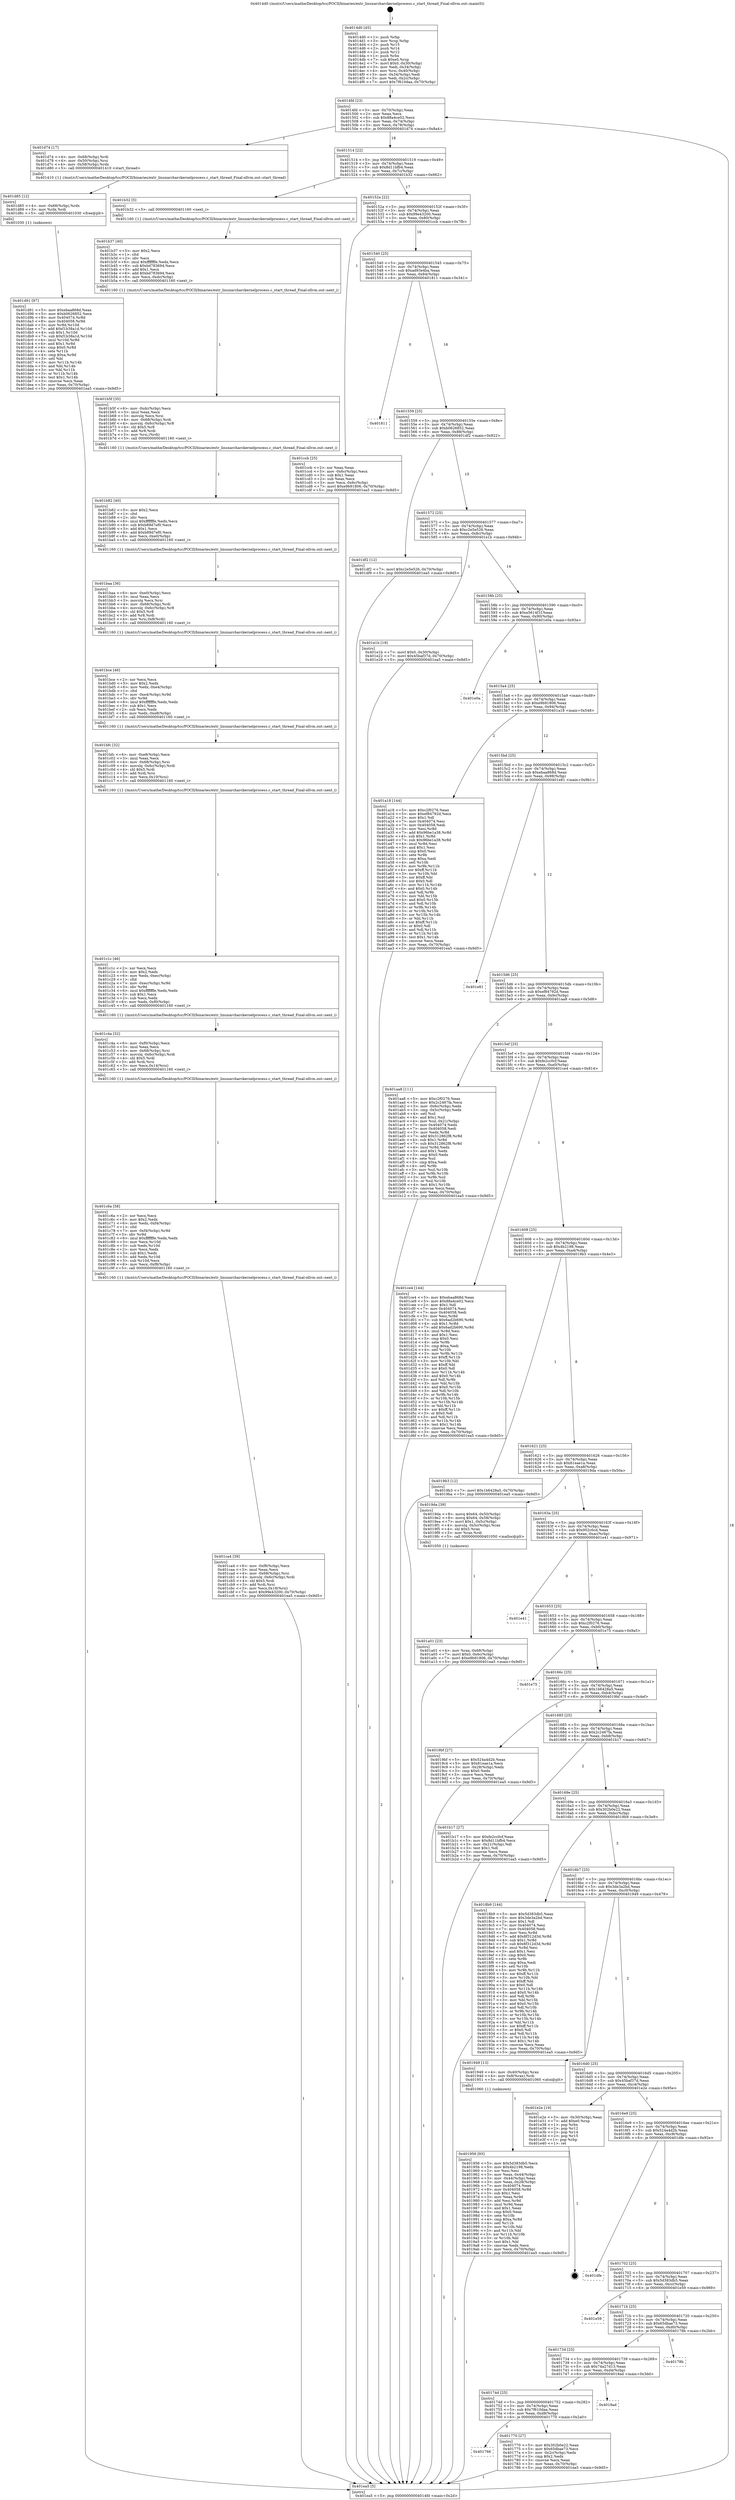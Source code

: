 digraph "0x4014d0" {
  label = "0x4014d0 (/mnt/c/Users/mathe/Desktop/tcc/POCII/binaries/extr_linuxarcharckernelprocess.c_start_thread_Final-ollvm.out::main(0))"
  labelloc = "t"
  node[shape=record]

  Entry [label="",width=0.3,height=0.3,shape=circle,fillcolor=black,style=filled]
  "0x4014fd" [label="{
     0x4014fd [23]\l
     | [instrs]\l
     &nbsp;&nbsp;0x4014fd \<+3\>: mov -0x70(%rbp),%eax\l
     &nbsp;&nbsp;0x401500 \<+2\>: mov %eax,%ecx\l
     &nbsp;&nbsp;0x401502 \<+6\>: sub $0x88a4ce02,%ecx\l
     &nbsp;&nbsp;0x401508 \<+3\>: mov %eax,-0x74(%rbp)\l
     &nbsp;&nbsp;0x40150b \<+3\>: mov %ecx,-0x78(%rbp)\l
     &nbsp;&nbsp;0x40150e \<+6\>: je 0000000000401d74 \<main+0x8a4\>\l
  }"]
  "0x401d74" [label="{
     0x401d74 [17]\l
     | [instrs]\l
     &nbsp;&nbsp;0x401d74 \<+4\>: mov -0x68(%rbp),%rdi\l
     &nbsp;&nbsp;0x401d78 \<+4\>: mov -0x50(%rbp),%rsi\l
     &nbsp;&nbsp;0x401d7c \<+4\>: mov -0x58(%rbp),%rdx\l
     &nbsp;&nbsp;0x401d80 \<+5\>: call 0000000000401410 \<start_thread\>\l
     | [calls]\l
     &nbsp;&nbsp;0x401410 \{1\} (/mnt/c/Users/mathe/Desktop/tcc/POCII/binaries/extr_linuxarcharckernelprocess.c_start_thread_Final-ollvm.out::start_thread)\l
  }"]
  "0x401514" [label="{
     0x401514 [22]\l
     | [instrs]\l
     &nbsp;&nbsp;0x401514 \<+5\>: jmp 0000000000401519 \<main+0x49\>\l
     &nbsp;&nbsp;0x401519 \<+3\>: mov -0x74(%rbp),%eax\l
     &nbsp;&nbsp;0x40151c \<+5\>: sub $0x8d11bfb4,%eax\l
     &nbsp;&nbsp;0x401521 \<+3\>: mov %eax,-0x7c(%rbp)\l
     &nbsp;&nbsp;0x401524 \<+6\>: je 0000000000401b32 \<main+0x662\>\l
  }"]
  Exit [label="",width=0.3,height=0.3,shape=circle,fillcolor=black,style=filled,peripheries=2]
  "0x401b32" [label="{
     0x401b32 [5]\l
     | [instrs]\l
     &nbsp;&nbsp;0x401b32 \<+5\>: call 0000000000401160 \<next_i\>\l
     | [calls]\l
     &nbsp;&nbsp;0x401160 \{1\} (/mnt/c/Users/mathe/Desktop/tcc/POCII/binaries/extr_linuxarcharckernelprocess.c_start_thread_Final-ollvm.out::next_i)\l
  }"]
  "0x40152a" [label="{
     0x40152a [22]\l
     | [instrs]\l
     &nbsp;&nbsp;0x40152a \<+5\>: jmp 000000000040152f \<main+0x5f\>\l
     &nbsp;&nbsp;0x40152f \<+3\>: mov -0x74(%rbp),%eax\l
     &nbsp;&nbsp;0x401532 \<+5\>: sub $0x99e43200,%eax\l
     &nbsp;&nbsp;0x401537 \<+3\>: mov %eax,-0x80(%rbp)\l
     &nbsp;&nbsp;0x40153a \<+6\>: je 0000000000401ccb \<main+0x7fb\>\l
  }"]
  "0x401d91" [label="{
     0x401d91 [97]\l
     | [instrs]\l
     &nbsp;&nbsp;0x401d91 \<+5\>: mov $0xebaa868d,%eax\l
     &nbsp;&nbsp;0x401d96 \<+5\>: mov $0xb0626852,%ecx\l
     &nbsp;&nbsp;0x401d9b \<+8\>: mov 0x404074,%r8d\l
     &nbsp;&nbsp;0x401da3 \<+8\>: mov 0x404058,%r9d\l
     &nbsp;&nbsp;0x401dab \<+3\>: mov %r8d,%r10d\l
     &nbsp;&nbsp;0x401dae \<+7\>: add $0xf1b38a1d,%r10d\l
     &nbsp;&nbsp;0x401db5 \<+4\>: sub $0x1,%r10d\l
     &nbsp;&nbsp;0x401db9 \<+7\>: sub $0xf1b38a1d,%r10d\l
     &nbsp;&nbsp;0x401dc0 \<+4\>: imul %r10d,%r8d\l
     &nbsp;&nbsp;0x401dc4 \<+4\>: and $0x1,%r8d\l
     &nbsp;&nbsp;0x401dc8 \<+4\>: cmp $0x0,%r8d\l
     &nbsp;&nbsp;0x401dcc \<+4\>: sete %r11b\l
     &nbsp;&nbsp;0x401dd0 \<+4\>: cmp $0xa,%r9d\l
     &nbsp;&nbsp;0x401dd4 \<+3\>: setl %bl\l
     &nbsp;&nbsp;0x401dd7 \<+3\>: mov %r11b,%r14b\l
     &nbsp;&nbsp;0x401dda \<+3\>: and %bl,%r14b\l
     &nbsp;&nbsp;0x401ddd \<+3\>: xor %bl,%r11b\l
     &nbsp;&nbsp;0x401de0 \<+3\>: or %r11b,%r14b\l
     &nbsp;&nbsp;0x401de3 \<+4\>: test $0x1,%r14b\l
     &nbsp;&nbsp;0x401de7 \<+3\>: cmovne %ecx,%eax\l
     &nbsp;&nbsp;0x401dea \<+3\>: mov %eax,-0x70(%rbp)\l
     &nbsp;&nbsp;0x401ded \<+5\>: jmp 0000000000401ea5 \<main+0x9d5\>\l
  }"]
  "0x401ccb" [label="{
     0x401ccb [25]\l
     | [instrs]\l
     &nbsp;&nbsp;0x401ccb \<+2\>: xor %eax,%eax\l
     &nbsp;&nbsp;0x401ccd \<+3\>: mov -0x6c(%rbp),%ecx\l
     &nbsp;&nbsp;0x401cd0 \<+3\>: sub $0x1,%eax\l
     &nbsp;&nbsp;0x401cd3 \<+2\>: sub %eax,%ecx\l
     &nbsp;&nbsp;0x401cd5 \<+3\>: mov %ecx,-0x6c(%rbp)\l
     &nbsp;&nbsp;0x401cd8 \<+7\>: movl $0xe9b91806,-0x70(%rbp)\l
     &nbsp;&nbsp;0x401cdf \<+5\>: jmp 0000000000401ea5 \<main+0x9d5\>\l
  }"]
  "0x401540" [label="{
     0x401540 [25]\l
     | [instrs]\l
     &nbsp;&nbsp;0x401540 \<+5\>: jmp 0000000000401545 \<main+0x75\>\l
     &nbsp;&nbsp;0x401545 \<+3\>: mov -0x74(%rbp),%eax\l
     &nbsp;&nbsp;0x401548 \<+5\>: sub $0xad93e4ba,%eax\l
     &nbsp;&nbsp;0x40154d \<+6\>: mov %eax,-0x84(%rbp)\l
     &nbsp;&nbsp;0x401553 \<+6\>: je 0000000000401811 \<main+0x341\>\l
  }"]
  "0x401d85" [label="{
     0x401d85 [12]\l
     | [instrs]\l
     &nbsp;&nbsp;0x401d85 \<+4\>: mov -0x68(%rbp),%rdx\l
     &nbsp;&nbsp;0x401d89 \<+3\>: mov %rdx,%rdi\l
     &nbsp;&nbsp;0x401d8c \<+5\>: call 0000000000401030 \<free@plt\>\l
     | [calls]\l
     &nbsp;&nbsp;0x401030 \{1\} (unknown)\l
  }"]
  "0x401811" [label="{
     0x401811\l
  }", style=dashed]
  "0x401559" [label="{
     0x401559 [25]\l
     | [instrs]\l
     &nbsp;&nbsp;0x401559 \<+5\>: jmp 000000000040155e \<main+0x8e\>\l
     &nbsp;&nbsp;0x40155e \<+3\>: mov -0x74(%rbp),%eax\l
     &nbsp;&nbsp;0x401561 \<+5\>: sub $0xb0626852,%eax\l
     &nbsp;&nbsp;0x401566 \<+6\>: mov %eax,-0x88(%rbp)\l
     &nbsp;&nbsp;0x40156c \<+6\>: je 0000000000401df2 \<main+0x922\>\l
  }"]
  "0x401ca4" [label="{
     0x401ca4 [39]\l
     | [instrs]\l
     &nbsp;&nbsp;0x401ca4 \<+6\>: mov -0xf8(%rbp),%ecx\l
     &nbsp;&nbsp;0x401caa \<+3\>: imul %eax,%ecx\l
     &nbsp;&nbsp;0x401cad \<+4\>: mov -0x68(%rbp),%rsi\l
     &nbsp;&nbsp;0x401cb1 \<+4\>: movslq -0x6c(%rbp),%rdi\l
     &nbsp;&nbsp;0x401cb5 \<+4\>: shl $0x5,%rdi\l
     &nbsp;&nbsp;0x401cb9 \<+3\>: add %rdi,%rsi\l
     &nbsp;&nbsp;0x401cbc \<+3\>: mov %ecx,0x18(%rsi)\l
     &nbsp;&nbsp;0x401cbf \<+7\>: movl $0x99e43200,-0x70(%rbp)\l
     &nbsp;&nbsp;0x401cc6 \<+5\>: jmp 0000000000401ea5 \<main+0x9d5\>\l
  }"]
  "0x401df2" [label="{
     0x401df2 [12]\l
     | [instrs]\l
     &nbsp;&nbsp;0x401df2 \<+7\>: movl $0xc2e5e526,-0x70(%rbp)\l
     &nbsp;&nbsp;0x401df9 \<+5\>: jmp 0000000000401ea5 \<main+0x9d5\>\l
  }"]
  "0x401572" [label="{
     0x401572 [25]\l
     | [instrs]\l
     &nbsp;&nbsp;0x401572 \<+5\>: jmp 0000000000401577 \<main+0xa7\>\l
     &nbsp;&nbsp;0x401577 \<+3\>: mov -0x74(%rbp),%eax\l
     &nbsp;&nbsp;0x40157a \<+5\>: sub $0xc2e5e526,%eax\l
     &nbsp;&nbsp;0x40157f \<+6\>: mov %eax,-0x8c(%rbp)\l
     &nbsp;&nbsp;0x401585 \<+6\>: je 0000000000401e1b \<main+0x94b\>\l
  }"]
  "0x401c6a" [label="{
     0x401c6a [58]\l
     | [instrs]\l
     &nbsp;&nbsp;0x401c6a \<+2\>: xor %ecx,%ecx\l
     &nbsp;&nbsp;0x401c6c \<+5\>: mov $0x2,%edx\l
     &nbsp;&nbsp;0x401c71 \<+6\>: mov %edx,-0xf4(%rbp)\l
     &nbsp;&nbsp;0x401c77 \<+1\>: cltd\l
     &nbsp;&nbsp;0x401c78 \<+7\>: mov -0xf4(%rbp),%r9d\l
     &nbsp;&nbsp;0x401c7f \<+3\>: idiv %r9d\l
     &nbsp;&nbsp;0x401c82 \<+6\>: imul $0xfffffffe,%edx,%edx\l
     &nbsp;&nbsp;0x401c88 \<+3\>: mov %ecx,%r10d\l
     &nbsp;&nbsp;0x401c8b \<+3\>: sub %edx,%r10d\l
     &nbsp;&nbsp;0x401c8e \<+2\>: mov %ecx,%edx\l
     &nbsp;&nbsp;0x401c90 \<+3\>: sub $0x1,%edx\l
     &nbsp;&nbsp;0x401c93 \<+3\>: add %edx,%r10d\l
     &nbsp;&nbsp;0x401c96 \<+3\>: sub %r10d,%ecx\l
     &nbsp;&nbsp;0x401c99 \<+6\>: mov %ecx,-0xf8(%rbp)\l
     &nbsp;&nbsp;0x401c9f \<+5\>: call 0000000000401160 \<next_i\>\l
     | [calls]\l
     &nbsp;&nbsp;0x401160 \{1\} (/mnt/c/Users/mathe/Desktop/tcc/POCII/binaries/extr_linuxarcharckernelprocess.c_start_thread_Final-ollvm.out::next_i)\l
  }"]
  "0x401e1b" [label="{
     0x401e1b [19]\l
     | [instrs]\l
     &nbsp;&nbsp;0x401e1b \<+7\>: movl $0x0,-0x30(%rbp)\l
     &nbsp;&nbsp;0x401e22 \<+7\>: movl $0x45baf37d,-0x70(%rbp)\l
     &nbsp;&nbsp;0x401e29 \<+5\>: jmp 0000000000401ea5 \<main+0x9d5\>\l
  }"]
  "0x40158b" [label="{
     0x40158b [25]\l
     | [instrs]\l
     &nbsp;&nbsp;0x40158b \<+5\>: jmp 0000000000401590 \<main+0xc0\>\l
     &nbsp;&nbsp;0x401590 \<+3\>: mov -0x74(%rbp),%eax\l
     &nbsp;&nbsp;0x401593 \<+5\>: sub $0xe5614f1f,%eax\l
     &nbsp;&nbsp;0x401598 \<+6\>: mov %eax,-0x90(%rbp)\l
     &nbsp;&nbsp;0x40159e \<+6\>: je 0000000000401e0a \<main+0x93a\>\l
  }"]
  "0x401c4a" [label="{
     0x401c4a [32]\l
     | [instrs]\l
     &nbsp;&nbsp;0x401c4a \<+6\>: mov -0xf0(%rbp),%ecx\l
     &nbsp;&nbsp;0x401c50 \<+3\>: imul %eax,%ecx\l
     &nbsp;&nbsp;0x401c53 \<+4\>: mov -0x68(%rbp),%rsi\l
     &nbsp;&nbsp;0x401c57 \<+4\>: movslq -0x6c(%rbp),%rdi\l
     &nbsp;&nbsp;0x401c5b \<+4\>: shl $0x5,%rdi\l
     &nbsp;&nbsp;0x401c5f \<+3\>: add %rdi,%rsi\l
     &nbsp;&nbsp;0x401c62 \<+3\>: mov %ecx,0x14(%rsi)\l
     &nbsp;&nbsp;0x401c65 \<+5\>: call 0000000000401160 \<next_i\>\l
     | [calls]\l
     &nbsp;&nbsp;0x401160 \{1\} (/mnt/c/Users/mathe/Desktop/tcc/POCII/binaries/extr_linuxarcharckernelprocess.c_start_thread_Final-ollvm.out::next_i)\l
  }"]
  "0x401e0a" [label="{
     0x401e0a\l
  }", style=dashed]
  "0x4015a4" [label="{
     0x4015a4 [25]\l
     | [instrs]\l
     &nbsp;&nbsp;0x4015a4 \<+5\>: jmp 00000000004015a9 \<main+0xd9\>\l
     &nbsp;&nbsp;0x4015a9 \<+3\>: mov -0x74(%rbp),%eax\l
     &nbsp;&nbsp;0x4015ac \<+5\>: sub $0xe9b91806,%eax\l
     &nbsp;&nbsp;0x4015b1 \<+6\>: mov %eax,-0x94(%rbp)\l
     &nbsp;&nbsp;0x4015b7 \<+6\>: je 0000000000401a18 \<main+0x548\>\l
  }"]
  "0x401c1c" [label="{
     0x401c1c [46]\l
     | [instrs]\l
     &nbsp;&nbsp;0x401c1c \<+2\>: xor %ecx,%ecx\l
     &nbsp;&nbsp;0x401c1e \<+5\>: mov $0x2,%edx\l
     &nbsp;&nbsp;0x401c23 \<+6\>: mov %edx,-0xec(%rbp)\l
     &nbsp;&nbsp;0x401c29 \<+1\>: cltd\l
     &nbsp;&nbsp;0x401c2a \<+7\>: mov -0xec(%rbp),%r9d\l
     &nbsp;&nbsp;0x401c31 \<+3\>: idiv %r9d\l
     &nbsp;&nbsp;0x401c34 \<+6\>: imul $0xfffffffe,%edx,%edx\l
     &nbsp;&nbsp;0x401c3a \<+3\>: sub $0x1,%ecx\l
     &nbsp;&nbsp;0x401c3d \<+2\>: sub %ecx,%edx\l
     &nbsp;&nbsp;0x401c3f \<+6\>: mov %edx,-0xf0(%rbp)\l
     &nbsp;&nbsp;0x401c45 \<+5\>: call 0000000000401160 \<next_i\>\l
     | [calls]\l
     &nbsp;&nbsp;0x401160 \{1\} (/mnt/c/Users/mathe/Desktop/tcc/POCII/binaries/extr_linuxarcharckernelprocess.c_start_thread_Final-ollvm.out::next_i)\l
  }"]
  "0x401a18" [label="{
     0x401a18 [144]\l
     | [instrs]\l
     &nbsp;&nbsp;0x401a18 \<+5\>: mov $0xc2f0276,%eax\l
     &nbsp;&nbsp;0x401a1d \<+5\>: mov $0xef84792d,%ecx\l
     &nbsp;&nbsp;0x401a22 \<+2\>: mov $0x1,%dl\l
     &nbsp;&nbsp;0x401a24 \<+7\>: mov 0x404074,%esi\l
     &nbsp;&nbsp;0x401a2b \<+7\>: mov 0x404058,%edi\l
     &nbsp;&nbsp;0x401a32 \<+3\>: mov %esi,%r8d\l
     &nbsp;&nbsp;0x401a35 \<+7\>: add $0x96be1a38,%r8d\l
     &nbsp;&nbsp;0x401a3c \<+4\>: sub $0x1,%r8d\l
     &nbsp;&nbsp;0x401a40 \<+7\>: sub $0x96be1a38,%r8d\l
     &nbsp;&nbsp;0x401a47 \<+4\>: imul %r8d,%esi\l
     &nbsp;&nbsp;0x401a4b \<+3\>: and $0x1,%esi\l
     &nbsp;&nbsp;0x401a4e \<+3\>: cmp $0x0,%esi\l
     &nbsp;&nbsp;0x401a51 \<+4\>: sete %r9b\l
     &nbsp;&nbsp;0x401a55 \<+3\>: cmp $0xa,%edi\l
     &nbsp;&nbsp;0x401a58 \<+4\>: setl %r10b\l
     &nbsp;&nbsp;0x401a5c \<+3\>: mov %r9b,%r11b\l
     &nbsp;&nbsp;0x401a5f \<+4\>: xor $0xff,%r11b\l
     &nbsp;&nbsp;0x401a63 \<+3\>: mov %r10b,%bl\l
     &nbsp;&nbsp;0x401a66 \<+3\>: xor $0xff,%bl\l
     &nbsp;&nbsp;0x401a69 \<+3\>: xor $0x0,%dl\l
     &nbsp;&nbsp;0x401a6c \<+3\>: mov %r11b,%r14b\l
     &nbsp;&nbsp;0x401a6f \<+4\>: and $0x0,%r14b\l
     &nbsp;&nbsp;0x401a73 \<+3\>: and %dl,%r9b\l
     &nbsp;&nbsp;0x401a76 \<+3\>: mov %bl,%r15b\l
     &nbsp;&nbsp;0x401a79 \<+4\>: and $0x0,%r15b\l
     &nbsp;&nbsp;0x401a7d \<+3\>: and %dl,%r10b\l
     &nbsp;&nbsp;0x401a80 \<+3\>: or %r9b,%r14b\l
     &nbsp;&nbsp;0x401a83 \<+3\>: or %r10b,%r15b\l
     &nbsp;&nbsp;0x401a86 \<+3\>: xor %r15b,%r14b\l
     &nbsp;&nbsp;0x401a89 \<+3\>: or %bl,%r11b\l
     &nbsp;&nbsp;0x401a8c \<+4\>: xor $0xff,%r11b\l
     &nbsp;&nbsp;0x401a90 \<+3\>: or $0x0,%dl\l
     &nbsp;&nbsp;0x401a93 \<+3\>: and %dl,%r11b\l
     &nbsp;&nbsp;0x401a96 \<+3\>: or %r11b,%r14b\l
     &nbsp;&nbsp;0x401a99 \<+4\>: test $0x1,%r14b\l
     &nbsp;&nbsp;0x401a9d \<+3\>: cmovne %ecx,%eax\l
     &nbsp;&nbsp;0x401aa0 \<+3\>: mov %eax,-0x70(%rbp)\l
     &nbsp;&nbsp;0x401aa3 \<+5\>: jmp 0000000000401ea5 \<main+0x9d5\>\l
  }"]
  "0x4015bd" [label="{
     0x4015bd [25]\l
     | [instrs]\l
     &nbsp;&nbsp;0x4015bd \<+5\>: jmp 00000000004015c2 \<main+0xf2\>\l
     &nbsp;&nbsp;0x4015c2 \<+3\>: mov -0x74(%rbp),%eax\l
     &nbsp;&nbsp;0x4015c5 \<+5\>: sub $0xebaa868d,%eax\l
     &nbsp;&nbsp;0x4015ca \<+6\>: mov %eax,-0x98(%rbp)\l
     &nbsp;&nbsp;0x4015d0 \<+6\>: je 0000000000401e81 \<main+0x9b1\>\l
  }"]
  "0x401bfc" [label="{
     0x401bfc [32]\l
     | [instrs]\l
     &nbsp;&nbsp;0x401bfc \<+6\>: mov -0xe8(%rbp),%ecx\l
     &nbsp;&nbsp;0x401c02 \<+3\>: imul %eax,%ecx\l
     &nbsp;&nbsp;0x401c05 \<+4\>: mov -0x68(%rbp),%rsi\l
     &nbsp;&nbsp;0x401c09 \<+4\>: movslq -0x6c(%rbp),%rdi\l
     &nbsp;&nbsp;0x401c0d \<+4\>: shl $0x5,%rdi\l
     &nbsp;&nbsp;0x401c11 \<+3\>: add %rdi,%rsi\l
     &nbsp;&nbsp;0x401c14 \<+3\>: mov %ecx,0x10(%rsi)\l
     &nbsp;&nbsp;0x401c17 \<+5\>: call 0000000000401160 \<next_i\>\l
     | [calls]\l
     &nbsp;&nbsp;0x401160 \{1\} (/mnt/c/Users/mathe/Desktop/tcc/POCII/binaries/extr_linuxarcharckernelprocess.c_start_thread_Final-ollvm.out::next_i)\l
  }"]
  "0x401e81" [label="{
     0x401e81\l
  }", style=dashed]
  "0x4015d6" [label="{
     0x4015d6 [25]\l
     | [instrs]\l
     &nbsp;&nbsp;0x4015d6 \<+5\>: jmp 00000000004015db \<main+0x10b\>\l
     &nbsp;&nbsp;0x4015db \<+3\>: mov -0x74(%rbp),%eax\l
     &nbsp;&nbsp;0x4015de \<+5\>: sub $0xef84792d,%eax\l
     &nbsp;&nbsp;0x4015e3 \<+6\>: mov %eax,-0x9c(%rbp)\l
     &nbsp;&nbsp;0x4015e9 \<+6\>: je 0000000000401aa8 \<main+0x5d8\>\l
  }"]
  "0x401bce" [label="{
     0x401bce [46]\l
     | [instrs]\l
     &nbsp;&nbsp;0x401bce \<+2\>: xor %ecx,%ecx\l
     &nbsp;&nbsp;0x401bd0 \<+5\>: mov $0x2,%edx\l
     &nbsp;&nbsp;0x401bd5 \<+6\>: mov %edx,-0xe4(%rbp)\l
     &nbsp;&nbsp;0x401bdb \<+1\>: cltd\l
     &nbsp;&nbsp;0x401bdc \<+7\>: mov -0xe4(%rbp),%r9d\l
     &nbsp;&nbsp;0x401be3 \<+3\>: idiv %r9d\l
     &nbsp;&nbsp;0x401be6 \<+6\>: imul $0xfffffffe,%edx,%edx\l
     &nbsp;&nbsp;0x401bec \<+3\>: sub $0x1,%ecx\l
     &nbsp;&nbsp;0x401bef \<+2\>: sub %ecx,%edx\l
     &nbsp;&nbsp;0x401bf1 \<+6\>: mov %edx,-0xe8(%rbp)\l
     &nbsp;&nbsp;0x401bf7 \<+5\>: call 0000000000401160 \<next_i\>\l
     | [calls]\l
     &nbsp;&nbsp;0x401160 \{1\} (/mnt/c/Users/mathe/Desktop/tcc/POCII/binaries/extr_linuxarcharckernelprocess.c_start_thread_Final-ollvm.out::next_i)\l
  }"]
  "0x401aa8" [label="{
     0x401aa8 [111]\l
     | [instrs]\l
     &nbsp;&nbsp;0x401aa8 \<+5\>: mov $0xc2f0276,%eax\l
     &nbsp;&nbsp;0x401aad \<+5\>: mov $0x2c2467fa,%ecx\l
     &nbsp;&nbsp;0x401ab2 \<+3\>: mov -0x6c(%rbp),%edx\l
     &nbsp;&nbsp;0x401ab5 \<+3\>: cmp -0x5c(%rbp),%edx\l
     &nbsp;&nbsp;0x401ab8 \<+4\>: setl %sil\l
     &nbsp;&nbsp;0x401abc \<+4\>: and $0x1,%sil\l
     &nbsp;&nbsp;0x401ac0 \<+4\>: mov %sil,-0x21(%rbp)\l
     &nbsp;&nbsp;0x401ac4 \<+7\>: mov 0x404074,%edx\l
     &nbsp;&nbsp;0x401acb \<+7\>: mov 0x404058,%edi\l
     &nbsp;&nbsp;0x401ad2 \<+3\>: mov %edx,%r8d\l
     &nbsp;&nbsp;0x401ad5 \<+7\>: add $0x312862f8,%r8d\l
     &nbsp;&nbsp;0x401adc \<+4\>: sub $0x1,%r8d\l
     &nbsp;&nbsp;0x401ae0 \<+7\>: sub $0x312862f8,%r8d\l
     &nbsp;&nbsp;0x401ae7 \<+4\>: imul %r8d,%edx\l
     &nbsp;&nbsp;0x401aeb \<+3\>: and $0x1,%edx\l
     &nbsp;&nbsp;0x401aee \<+3\>: cmp $0x0,%edx\l
     &nbsp;&nbsp;0x401af1 \<+4\>: sete %sil\l
     &nbsp;&nbsp;0x401af5 \<+3\>: cmp $0xa,%edi\l
     &nbsp;&nbsp;0x401af8 \<+4\>: setl %r9b\l
     &nbsp;&nbsp;0x401afc \<+3\>: mov %sil,%r10b\l
     &nbsp;&nbsp;0x401aff \<+3\>: and %r9b,%r10b\l
     &nbsp;&nbsp;0x401b02 \<+3\>: xor %r9b,%sil\l
     &nbsp;&nbsp;0x401b05 \<+3\>: or %sil,%r10b\l
     &nbsp;&nbsp;0x401b08 \<+4\>: test $0x1,%r10b\l
     &nbsp;&nbsp;0x401b0c \<+3\>: cmovne %ecx,%eax\l
     &nbsp;&nbsp;0x401b0f \<+3\>: mov %eax,-0x70(%rbp)\l
     &nbsp;&nbsp;0x401b12 \<+5\>: jmp 0000000000401ea5 \<main+0x9d5\>\l
  }"]
  "0x4015ef" [label="{
     0x4015ef [25]\l
     | [instrs]\l
     &nbsp;&nbsp;0x4015ef \<+5\>: jmp 00000000004015f4 \<main+0x124\>\l
     &nbsp;&nbsp;0x4015f4 \<+3\>: mov -0x74(%rbp),%eax\l
     &nbsp;&nbsp;0x4015f7 \<+5\>: sub $0xfe2cc0cf,%eax\l
     &nbsp;&nbsp;0x4015fc \<+6\>: mov %eax,-0xa0(%rbp)\l
     &nbsp;&nbsp;0x401602 \<+6\>: je 0000000000401ce4 \<main+0x814\>\l
  }"]
  "0x401baa" [label="{
     0x401baa [36]\l
     | [instrs]\l
     &nbsp;&nbsp;0x401baa \<+6\>: mov -0xe0(%rbp),%ecx\l
     &nbsp;&nbsp;0x401bb0 \<+3\>: imul %eax,%ecx\l
     &nbsp;&nbsp;0x401bb3 \<+3\>: movslq %ecx,%rsi\l
     &nbsp;&nbsp;0x401bb6 \<+4\>: mov -0x68(%rbp),%rdi\l
     &nbsp;&nbsp;0x401bba \<+4\>: movslq -0x6c(%rbp),%r8\l
     &nbsp;&nbsp;0x401bbe \<+4\>: shl $0x5,%r8\l
     &nbsp;&nbsp;0x401bc2 \<+3\>: add %r8,%rdi\l
     &nbsp;&nbsp;0x401bc5 \<+4\>: mov %rsi,0x8(%rdi)\l
     &nbsp;&nbsp;0x401bc9 \<+5\>: call 0000000000401160 \<next_i\>\l
     | [calls]\l
     &nbsp;&nbsp;0x401160 \{1\} (/mnt/c/Users/mathe/Desktop/tcc/POCII/binaries/extr_linuxarcharckernelprocess.c_start_thread_Final-ollvm.out::next_i)\l
  }"]
  "0x401ce4" [label="{
     0x401ce4 [144]\l
     | [instrs]\l
     &nbsp;&nbsp;0x401ce4 \<+5\>: mov $0xebaa868d,%eax\l
     &nbsp;&nbsp;0x401ce9 \<+5\>: mov $0x88a4ce02,%ecx\l
     &nbsp;&nbsp;0x401cee \<+2\>: mov $0x1,%dl\l
     &nbsp;&nbsp;0x401cf0 \<+7\>: mov 0x404074,%esi\l
     &nbsp;&nbsp;0x401cf7 \<+7\>: mov 0x404058,%edi\l
     &nbsp;&nbsp;0x401cfe \<+3\>: mov %esi,%r8d\l
     &nbsp;&nbsp;0x401d01 \<+7\>: sub $0x6ad2b690,%r8d\l
     &nbsp;&nbsp;0x401d08 \<+4\>: sub $0x1,%r8d\l
     &nbsp;&nbsp;0x401d0c \<+7\>: add $0x6ad2b690,%r8d\l
     &nbsp;&nbsp;0x401d13 \<+4\>: imul %r8d,%esi\l
     &nbsp;&nbsp;0x401d17 \<+3\>: and $0x1,%esi\l
     &nbsp;&nbsp;0x401d1a \<+3\>: cmp $0x0,%esi\l
     &nbsp;&nbsp;0x401d1d \<+4\>: sete %r9b\l
     &nbsp;&nbsp;0x401d21 \<+3\>: cmp $0xa,%edi\l
     &nbsp;&nbsp;0x401d24 \<+4\>: setl %r10b\l
     &nbsp;&nbsp;0x401d28 \<+3\>: mov %r9b,%r11b\l
     &nbsp;&nbsp;0x401d2b \<+4\>: xor $0xff,%r11b\l
     &nbsp;&nbsp;0x401d2f \<+3\>: mov %r10b,%bl\l
     &nbsp;&nbsp;0x401d32 \<+3\>: xor $0xff,%bl\l
     &nbsp;&nbsp;0x401d35 \<+3\>: xor $0x0,%dl\l
     &nbsp;&nbsp;0x401d38 \<+3\>: mov %r11b,%r14b\l
     &nbsp;&nbsp;0x401d3b \<+4\>: and $0x0,%r14b\l
     &nbsp;&nbsp;0x401d3f \<+3\>: and %dl,%r9b\l
     &nbsp;&nbsp;0x401d42 \<+3\>: mov %bl,%r15b\l
     &nbsp;&nbsp;0x401d45 \<+4\>: and $0x0,%r15b\l
     &nbsp;&nbsp;0x401d49 \<+3\>: and %dl,%r10b\l
     &nbsp;&nbsp;0x401d4c \<+3\>: or %r9b,%r14b\l
     &nbsp;&nbsp;0x401d4f \<+3\>: or %r10b,%r15b\l
     &nbsp;&nbsp;0x401d52 \<+3\>: xor %r15b,%r14b\l
     &nbsp;&nbsp;0x401d55 \<+3\>: or %bl,%r11b\l
     &nbsp;&nbsp;0x401d58 \<+4\>: xor $0xff,%r11b\l
     &nbsp;&nbsp;0x401d5c \<+3\>: or $0x0,%dl\l
     &nbsp;&nbsp;0x401d5f \<+3\>: and %dl,%r11b\l
     &nbsp;&nbsp;0x401d62 \<+3\>: or %r11b,%r14b\l
     &nbsp;&nbsp;0x401d65 \<+4\>: test $0x1,%r14b\l
     &nbsp;&nbsp;0x401d69 \<+3\>: cmovne %ecx,%eax\l
     &nbsp;&nbsp;0x401d6c \<+3\>: mov %eax,-0x70(%rbp)\l
     &nbsp;&nbsp;0x401d6f \<+5\>: jmp 0000000000401ea5 \<main+0x9d5\>\l
  }"]
  "0x401608" [label="{
     0x401608 [25]\l
     | [instrs]\l
     &nbsp;&nbsp;0x401608 \<+5\>: jmp 000000000040160d \<main+0x13d\>\l
     &nbsp;&nbsp;0x40160d \<+3\>: mov -0x74(%rbp),%eax\l
     &nbsp;&nbsp;0x401610 \<+5\>: sub $0x4b2198,%eax\l
     &nbsp;&nbsp;0x401615 \<+6\>: mov %eax,-0xa4(%rbp)\l
     &nbsp;&nbsp;0x40161b \<+6\>: je 00000000004019b3 \<main+0x4e3\>\l
  }"]
  "0x401b82" [label="{
     0x401b82 [40]\l
     | [instrs]\l
     &nbsp;&nbsp;0x401b82 \<+5\>: mov $0x2,%ecx\l
     &nbsp;&nbsp;0x401b87 \<+1\>: cltd\l
     &nbsp;&nbsp;0x401b88 \<+2\>: idiv %ecx\l
     &nbsp;&nbsp;0x401b8a \<+6\>: imul $0xfffffffe,%edx,%ecx\l
     &nbsp;&nbsp;0x401b90 \<+6\>: sub $0xb89d7ef0,%ecx\l
     &nbsp;&nbsp;0x401b96 \<+3\>: add $0x1,%ecx\l
     &nbsp;&nbsp;0x401b99 \<+6\>: add $0xb89d7ef0,%ecx\l
     &nbsp;&nbsp;0x401b9f \<+6\>: mov %ecx,-0xe0(%rbp)\l
     &nbsp;&nbsp;0x401ba5 \<+5\>: call 0000000000401160 \<next_i\>\l
     | [calls]\l
     &nbsp;&nbsp;0x401160 \{1\} (/mnt/c/Users/mathe/Desktop/tcc/POCII/binaries/extr_linuxarcharckernelprocess.c_start_thread_Final-ollvm.out::next_i)\l
  }"]
  "0x4019b3" [label="{
     0x4019b3 [12]\l
     | [instrs]\l
     &nbsp;&nbsp;0x4019b3 \<+7\>: movl $0x1b6428a5,-0x70(%rbp)\l
     &nbsp;&nbsp;0x4019ba \<+5\>: jmp 0000000000401ea5 \<main+0x9d5\>\l
  }"]
  "0x401621" [label="{
     0x401621 [25]\l
     | [instrs]\l
     &nbsp;&nbsp;0x401621 \<+5\>: jmp 0000000000401626 \<main+0x156\>\l
     &nbsp;&nbsp;0x401626 \<+3\>: mov -0x74(%rbp),%eax\l
     &nbsp;&nbsp;0x401629 \<+5\>: sub $0x81eae1a,%eax\l
     &nbsp;&nbsp;0x40162e \<+6\>: mov %eax,-0xa8(%rbp)\l
     &nbsp;&nbsp;0x401634 \<+6\>: je 00000000004019da \<main+0x50a\>\l
  }"]
  "0x401b5f" [label="{
     0x401b5f [35]\l
     | [instrs]\l
     &nbsp;&nbsp;0x401b5f \<+6\>: mov -0xdc(%rbp),%ecx\l
     &nbsp;&nbsp;0x401b65 \<+3\>: imul %eax,%ecx\l
     &nbsp;&nbsp;0x401b68 \<+3\>: movslq %ecx,%rsi\l
     &nbsp;&nbsp;0x401b6b \<+4\>: mov -0x68(%rbp),%rdi\l
     &nbsp;&nbsp;0x401b6f \<+4\>: movslq -0x6c(%rbp),%r8\l
     &nbsp;&nbsp;0x401b73 \<+4\>: shl $0x5,%r8\l
     &nbsp;&nbsp;0x401b77 \<+3\>: add %r8,%rdi\l
     &nbsp;&nbsp;0x401b7a \<+3\>: mov %rsi,(%rdi)\l
     &nbsp;&nbsp;0x401b7d \<+5\>: call 0000000000401160 \<next_i\>\l
     | [calls]\l
     &nbsp;&nbsp;0x401160 \{1\} (/mnt/c/Users/mathe/Desktop/tcc/POCII/binaries/extr_linuxarcharckernelprocess.c_start_thread_Final-ollvm.out::next_i)\l
  }"]
  "0x4019da" [label="{
     0x4019da [39]\l
     | [instrs]\l
     &nbsp;&nbsp;0x4019da \<+8\>: movq $0x64,-0x50(%rbp)\l
     &nbsp;&nbsp;0x4019e2 \<+8\>: movq $0x64,-0x58(%rbp)\l
     &nbsp;&nbsp;0x4019ea \<+7\>: movl $0x1,-0x5c(%rbp)\l
     &nbsp;&nbsp;0x4019f1 \<+4\>: movslq -0x5c(%rbp),%rax\l
     &nbsp;&nbsp;0x4019f5 \<+4\>: shl $0x5,%rax\l
     &nbsp;&nbsp;0x4019f9 \<+3\>: mov %rax,%rdi\l
     &nbsp;&nbsp;0x4019fc \<+5\>: call 0000000000401050 \<malloc@plt\>\l
     | [calls]\l
     &nbsp;&nbsp;0x401050 \{1\} (unknown)\l
  }"]
  "0x40163a" [label="{
     0x40163a [25]\l
     | [instrs]\l
     &nbsp;&nbsp;0x40163a \<+5\>: jmp 000000000040163f \<main+0x16f\>\l
     &nbsp;&nbsp;0x40163f \<+3\>: mov -0x74(%rbp),%eax\l
     &nbsp;&nbsp;0x401642 \<+5\>: sub $0x952c6cd,%eax\l
     &nbsp;&nbsp;0x401647 \<+6\>: mov %eax,-0xac(%rbp)\l
     &nbsp;&nbsp;0x40164d \<+6\>: je 0000000000401e41 \<main+0x971\>\l
  }"]
  "0x401b37" [label="{
     0x401b37 [40]\l
     | [instrs]\l
     &nbsp;&nbsp;0x401b37 \<+5\>: mov $0x2,%ecx\l
     &nbsp;&nbsp;0x401b3c \<+1\>: cltd\l
     &nbsp;&nbsp;0x401b3d \<+2\>: idiv %ecx\l
     &nbsp;&nbsp;0x401b3f \<+6\>: imul $0xfffffffe,%edx,%ecx\l
     &nbsp;&nbsp;0x401b45 \<+6\>: sub $0xbd783694,%ecx\l
     &nbsp;&nbsp;0x401b4b \<+3\>: add $0x1,%ecx\l
     &nbsp;&nbsp;0x401b4e \<+6\>: add $0xbd783694,%ecx\l
     &nbsp;&nbsp;0x401b54 \<+6\>: mov %ecx,-0xdc(%rbp)\l
     &nbsp;&nbsp;0x401b5a \<+5\>: call 0000000000401160 \<next_i\>\l
     | [calls]\l
     &nbsp;&nbsp;0x401160 \{1\} (/mnt/c/Users/mathe/Desktop/tcc/POCII/binaries/extr_linuxarcharckernelprocess.c_start_thread_Final-ollvm.out::next_i)\l
  }"]
  "0x401e41" [label="{
     0x401e41\l
  }", style=dashed]
  "0x401653" [label="{
     0x401653 [25]\l
     | [instrs]\l
     &nbsp;&nbsp;0x401653 \<+5\>: jmp 0000000000401658 \<main+0x188\>\l
     &nbsp;&nbsp;0x401658 \<+3\>: mov -0x74(%rbp),%eax\l
     &nbsp;&nbsp;0x40165b \<+5\>: sub $0xc2f0276,%eax\l
     &nbsp;&nbsp;0x401660 \<+6\>: mov %eax,-0xb0(%rbp)\l
     &nbsp;&nbsp;0x401666 \<+6\>: je 0000000000401e75 \<main+0x9a5\>\l
  }"]
  "0x401a01" [label="{
     0x401a01 [23]\l
     | [instrs]\l
     &nbsp;&nbsp;0x401a01 \<+4\>: mov %rax,-0x68(%rbp)\l
     &nbsp;&nbsp;0x401a05 \<+7\>: movl $0x0,-0x6c(%rbp)\l
     &nbsp;&nbsp;0x401a0c \<+7\>: movl $0xe9b91806,-0x70(%rbp)\l
     &nbsp;&nbsp;0x401a13 \<+5\>: jmp 0000000000401ea5 \<main+0x9d5\>\l
  }"]
  "0x401e75" [label="{
     0x401e75\l
  }", style=dashed]
  "0x40166c" [label="{
     0x40166c [25]\l
     | [instrs]\l
     &nbsp;&nbsp;0x40166c \<+5\>: jmp 0000000000401671 \<main+0x1a1\>\l
     &nbsp;&nbsp;0x401671 \<+3\>: mov -0x74(%rbp),%eax\l
     &nbsp;&nbsp;0x401674 \<+5\>: sub $0x1b6428a5,%eax\l
     &nbsp;&nbsp;0x401679 \<+6\>: mov %eax,-0xb4(%rbp)\l
     &nbsp;&nbsp;0x40167f \<+6\>: je 00000000004019bf \<main+0x4ef\>\l
  }"]
  "0x401956" [label="{
     0x401956 [93]\l
     | [instrs]\l
     &nbsp;&nbsp;0x401956 \<+5\>: mov $0x5d383db5,%ecx\l
     &nbsp;&nbsp;0x40195b \<+5\>: mov $0x4b2198,%edx\l
     &nbsp;&nbsp;0x401960 \<+2\>: xor %esi,%esi\l
     &nbsp;&nbsp;0x401962 \<+3\>: mov %eax,-0x44(%rbp)\l
     &nbsp;&nbsp;0x401965 \<+3\>: mov -0x44(%rbp),%eax\l
     &nbsp;&nbsp;0x401968 \<+3\>: mov %eax,-0x28(%rbp)\l
     &nbsp;&nbsp;0x40196b \<+7\>: mov 0x404074,%eax\l
     &nbsp;&nbsp;0x401972 \<+8\>: mov 0x404058,%r8d\l
     &nbsp;&nbsp;0x40197a \<+3\>: sub $0x1,%esi\l
     &nbsp;&nbsp;0x40197d \<+3\>: mov %eax,%r9d\l
     &nbsp;&nbsp;0x401980 \<+3\>: add %esi,%r9d\l
     &nbsp;&nbsp;0x401983 \<+4\>: imul %r9d,%eax\l
     &nbsp;&nbsp;0x401987 \<+3\>: and $0x1,%eax\l
     &nbsp;&nbsp;0x40198a \<+3\>: cmp $0x0,%eax\l
     &nbsp;&nbsp;0x40198d \<+4\>: sete %r10b\l
     &nbsp;&nbsp;0x401991 \<+4\>: cmp $0xa,%r8d\l
     &nbsp;&nbsp;0x401995 \<+4\>: setl %r11b\l
     &nbsp;&nbsp;0x401999 \<+3\>: mov %r10b,%bl\l
     &nbsp;&nbsp;0x40199c \<+3\>: and %r11b,%bl\l
     &nbsp;&nbsp;0x40199f \<+3\>: xor %r11b,%r10b\l
     &nbsp;&nbsp;0x4019a2 \<+3\>: or %r10b,%bl\l
     &nbsp;&nbsp;0x4019a5 \<+3\>: test $0x1,%bl\l
     &nbsp;&nbsp;0x4019a8 \<+3\>: cmovne %edx,%ecx\l
     &nbsp;&nbsp;0x4019ab \<+3\>: mov %ecx,-0x70(%rbp)\l
     &nbsp;&nbsp;0x4019ae \<+5\>: jmp 0000000000401ea5 \<main+0x9d5\>\l
  }"]
  "0x4019bf" [label="{
     0x4019bf [27]\l
     | [instrs]\l
     &nbsp;&nbsp;0x4019bf \<+5\>: mov $0x524a4d2b,%eax\l
     &nbsp;&nbsp;0x4019c4 \<+5\>: mov $0x81eae1a,%ecx\l
     &nbsp;&nbsp;0x4019c9 \<+3\>: mov -0x28(%rbp),%edx\l
     &nbsp;&nbsp;0x4019cc \<+3\>: cmp $0x0,%edx\l
     &nbsp;&nbsp;0x4019cf \<+3\>: cmove %ecx,%eax\l
     &nbsp;&nbsp;0x4019d2 \<+3\>: mov %eax,-0x70(%rbp)\l
     &nbsp;&nbsp;0x4019d5 \<+5\>: jmp 0000000000401ea5 \<main+0x9d5\>\l
  }"]
  "0x401685" [label="{
     0x401685 [25]\l
     | [instrs]\l
     &nbsp;&nbsp;0x401685 \<+5\>: jmp 000000000040168a \<main+0x1ba\>\l
     &nbsp;&nbsp;0x40168a \<+3\>: mov -0x74(%rbp),%eax\l
     &nbsp;&nbsp;0x40168d \<+5\>: sub $0x2c2467fa,%eax\l
     &nbsp;&nbsp;0x401692 \<+6\>: mov %eax,-0xb8(%rbp)\l
     &nbsp;&nbsp;0x401698 \<+6\>: je 0000000000401b17 \<main+0x647\>\l
  }"]
  "0x4014d0" [label="{
     0x4014d0 [45]\l
     | [instrs]\l
     &nbsp;&nbsp;0x4014d0 \<+1\>: push %rbp\l
     &nbsp;&nbsp;0x4014d1 \<+3\>: mov %rsp,%rbp\l
     &nbsp;&nbsp;0x4014d4 \<+2\>: push %r15\l
     &nbsp;&nbsp;0x4014d6 \<+2\>: push %r14\l
     &nbsp;&nbsp;0x4014d8 \<+2\>: push %r12\l
     &nbsp;&nbsp;0x4014da \<+1\>: push %rbx\l
     &nbsp;&nbsp;0x4014db \<+7\>: sub $0xe0,%rsp\l
     &nbsp;&nbsp;0x4014e2 \<+7\>: movl $0x0,-0x30(%rbp)\l
     &nbsp;&nbsp;0x4014e9 \<+3\>: mov %edi,-0x34(%rbp)\l
     &nbsp;&nbsp;0x4014ec \<+4\>: mov %rsi,-0x40(%rbp)\l
     &nbsp;&nbsp;0x4014f0 \<+3\>: mov -0x34(%rbp),%edi\l
     &nbsp;&nbsp;0x4014f3 \<+3\>: mov %edi,-0x2c(%rbp)\l
     &nbsp;&nbsp;0x4014f6 \<+7\>: movl $0x7f610daa,-0x70(%rbp)\l
  }"]
  "0x401b17" [label="{
     0x401b17 [27]\l
     | [instrs]\l
     &nbsp;&nbsp;0x401b17 \<+5\>: mov $0xfe2cc0cf,%eax\l
     &nbsp;&nbsp;0x401b1c \<+5\>: mov $0x8d11bfb4,%ecx\l
     &nbsp;&nbsp;0x401b21 \<+3\>: mov -0x21(%rbp),%dl\l
     &nbsp;&nbsp;0x401b24 \<+3\>: test $0x1,%dl\l
     &nbsp;&nbsp;0x401b27 \<+3\>: cmovne %ecx,%eax\l
     &nbsp;&nbsp;0x401b2a \<+3\>: mov %eax,-0x70(%rbp)\l
     &nbsp;&nbsp;0x401b2d \<+5\>: jmp 0000000000401ea5 \<main+0x9d5\>\l
  }"]
  "0x40169e" [label="{
     0x40169e [25]\l
     | [instrs]\l
     &nbsp;&nbsp;0x40169e \<+5\>: jmp 00000000004016a3 \<main+0x1d3\>\l
     &nbsp;&nbsp;0x4016a3 \<+3\>: mov -0x74(%rbp),%eax\l
     &nbsp;&nbsp;0x4016a6 \<+5\>: sub $0x302b0e22,%eax\l
     &nbsp;&nbsp;0x4016ab \<+6\>: mov %eax,-0xbc(%rbp)\l
     &nbsp;&nbsp;0x4016b1 \<+6\>: je 00000000004018b9 \<main+0x3e9\>\l
  }"]
  "0x401ea5" [label="{
     0x401ea5 [5]\l
     | [instrs]\l
     &nbsp;&nbsp;0x401ea5 \<+5\>: jmp 00000000004014fd \<main+0x2d\>\l
  }"]
  "0x4018b9" [label="{
     0x4018b9 [144]\l
     | [instrs]\l
     &nbsp;&nbsp;0x4018b9 \<+5\>: mov $0x5d383db5,%eax\l
     &nbsp;&nbsp;0x4018be \<+5\>: mov $0x3de3a2bd,%ecx\l
     &nbsp;&nbsp;0x4018c3 \<+2\>: mov $0x1,%dl\l
     &nbsp;&nbsp;0x4018c5 \<+7\>: mov 0x404074,%esi\l
     &nbsp;&nbsp;0x4018cc \<+7\>: mov 0x404058,%edi\l
     &nbsp;&nbsp;0x4018d3 \<+3\>: mov %esi,%r8d\l
     &nbsp;&nbsp;0x4018d6 \<+7\>: add $0x8f312d3d,%r8d\l
     &nbsp;&nbsp;0x4018dd \<+4\>: sub $0x1,%r8d\l
     &nbsp;&nbsp;0x4018e1 \<+7\>: sub $0x8f312d3d,%r8d\l
     &nbsp;&nbsp;0x4018e8 \<+4\>: imul %r8d,%esi\l
     &nbsp;&nbsp;0x4018ec \<+3\>: and $0x1,%esi\l
     &nbsp;&nbsp;0x4018ef \<+3\>: cmp $0x0,%esi\l
     &nbsp;&nbsp;0x4018f2 \<+4\>: sete %r9b\l
     &nbsp;&nbsp;0x4018f6 \<+3\>: cmp $0xa,%edi\l
     &nbsp;&nbsp;0x4018f9 \<+4\>: setl %r10b\l
     &nbsp;&nbsp;0x4018fd \<+3\>: mov %r9b,%r11b\l
     &nbsp;&nbsp;0x401900 \<+4\>: xor $0xff,%r11b\l
     &nbsp;&nbsp;0x401904 \<+3\>: mov %r10b,%bl\l
     &nbsp;&nbsp;0x401907 \<+3\>: xor $0xff,%bl\l
     &nbsp;&nbsp;0x40190a \<+3\>: xor $0x0,%dl\l
     &nbsp;&nbsp;0x40190d \<+3\>: mov %r11b,%r14b\l
     &nbsp;&nbsp;0x401910 \<+4\>: and $0x0,%r14b\l
     &nbsp;&nbsp;0x401914 \<+3\>: and %dl,%r9b\l
     &nbsp;&nbsp;0x401917 \<+3\>: mov %bl,%r15b\l
     &nbsp;&nbsp;0x40191a \<+4\>: and $0x0,%r15b\l
     &nbsp;&nbsp;0x40191e \<+3\>: and %dl,%r10b\l
     &nbsp;&nbsp;0x401921 \<+3\>: or %r9b,%r14b\l
     &nbsp;&nbsp;0x401924 \<+3\>: or %r10b,%r15b\l
     &nbsp;&nbsp;0x401927 \<+3\>: xor %r15b,%r14b\l
     &nbsp;&nbsp;0x40192a \<+3\>: or %bl,%r11b\l
     &nbsp;&nbsp;0x40192d \<+4\>: xor $0xff,%r11b\l
     &nbsp;&nbsp;0x401931 \<+3\>: or $0x0,%dl\l
     &nbsp;&nbsp;0x401934 \<+3\>: and %dl,%r11b\l
     &nbsp;&nbsp;0x401937 \<+3\>: or %r11b,%r14b\l
     &nbsp;&nbsp;0x40193a \<+4\>: test $0x1,%r14b\l
     &nbsp;&nbsp;0x40193e \<+3\>: cmovne %ecx,%eax\l
     &nbsp;&nbsp;0x401941 \<+3\>: mov %eax,-0x70(%rbp)\l
     &nbsp;&nbsp;0x401944 \<+5\>: jmp 0000000000401ea5 \<main+0x9d5\>\l
  }"]
  "0x4016b7" [label="{
     0x4016b7 [25]\l
     | [instrs]\l
     &nbsp;&nbsp;0x4016b7 \<+5\>: jmp 00000000004016bc \<main+0x1ec\>\l
     &nbsp;&nbsp;0x4016bc \<+3\>: mov -0x74(%rbp),%eax\l
     &nbsp;&nbsp;0x4016bf \<+5\>: sub $0x3de3a2bd,%eax\l
     &nbsp;&nbsp;0x4016c4 \<+6\>: mov %eax,-0xc0(%rbp)\l
     &nbsp;&nbsp;0x4016ca \<+6\>: je 0000000000401949 \<main+0x479\>\l
  }"]
  "0x401766" [label="{
     0x401766\l
  }", style=dashed]
  "0x401949" [label="{
     0x401949 [13]\l
     | [instrs]\l
     &nbsp;&nbsp;0x401949 \<+4\>: mov -0x40(%rbp),%rax\l
     &nbsp;&nbsp;0x40194d \<+4\>: mov 0x8(%rax),%rdi\l
     &nbsp;&nbsp;0x401951 \<+5\>: call 0000000000401060 \<atoi@plt\>\l
     | [calls]\l
     &nbsp;&nbsp;0x401060 \{1\} (unknown)\l
  }"]
  "0x4016d0" [label="{
     0x4016d0 [25]\l
     | [instrs]\l
     &nbsp;&nbsp;0x4016d0 \<+5\>: jmp 00000000004016d5 \<main+0x205\>\l
     &nbsp;&nbsp;0x4016d5 \<+3\>: mov -0x74(%rbp),%eax\l
     &nbsp;&nbsp;0x4016d8 \<+5\>: sub $0x45baf37d,%eax\l
     &nbsp;&nbsp;0x4016dd \<+6\>: mov %eax,-0xc4(%rbp)\l
     &nbsp;&nbsp;0x4016e3 \<+6\>: je 0000000000401e2e \<main+0x95e\>\l
  }"]
  "0x401770" [label="{
     0x401770 [27]\l
     | [instrs]\l
     &nbsp;&nbsp;0x401770 \<+5\>: mov $0x302b0e22,%eax\l
     &nbsp;&nbsp;0x401775 \<+5\>: mov $0x65dbae73,%ecx\l
     &nbsp;&nbsp;0x40177a \<+3\>: mov -0x2c(%rbp),%edx\l
     &nbsp;&nbsp;0x40177d \<+3\>: cmp $0x2,%edx\l
     &nbsp;&nbsp;0x401780 \<+3\>: cmovne %ecx,%eax\l
     &nbsp;&nbsp;0x401783 \<+3\>: mov %eax,-0x70(%rbp)\l
     &nbsp;&nbsp;0x401786 \<+5\>: jmp 0000000000401ea5 \<main+0x9d5\>\l
  }"]
  "0x401e2e" [label="{
     0x401e2e [19]\l
     | [instrs]\l
     &nbsp;&nbsp;0x401e2e \<+3\>: mov -0x30(%rbp),%eax\l
     &nbsp;&nbsp;0x401e31 \<+7\>: add $0xe0,%rsp\l
     &nbsp;&nbsp;0x401e38 \<+1\>: pop %rbx\l
     &nbsp;&nbsp;0x401e39 \<+2\>: pop %r12\l
     &nbsp;&nbsp;0x401e3b \<+2\>: pop %r14\l
     &nbsp;&nbsp;0x401e3d \<+2\>: pop %r15\l
     &nbsp;&nbsp;0x401e3f \<+1\>: pop %rbp\l
     &nbsp;&nbsp;0x401e40 \<+1\>: ret\l
  }"]
  "0x4016e9" [label="{
     0x4016e9 [25]\l
     | [instrs]\l
     &nbsp;&nbsp;0x4016e9 \<+5\>: jmp 00000000004016ee \<main+0x21e\>\l
     &nbsp;&nbsp;0x4016ee \<+3\>: mov -0x74(%rbp),%eax\l
     &nbsp;&nbsp;0x4016f1 \<+5\>: sub $0x524a4d2b,%eax\l
     &nbsp;&nbsp;0x4016f6 \<+6\>: mov %eax,-0xc8(%rbp)\l
     &nbsp;&nbsp;0x4016fc \<+6\>: je 0000000000401dfe \<main+0x92e\>\l
  }"]
  "0x40174d" [label="{
     0x40174d [25]\l
     | [instrs]\l
     &nbsp;&nbsp;0x40174d \<+5\>: jmp 0000000000401752 \<main+0x282\>\l
     &nbsp;&nbsp;0x401752 \<+3\>: mov -0x74(%rbp),%eax\l
     &nbsp;&nbsp;0x401755 \<+5\>: sub $0x7f610daa,%eax\l
     &nbsp;&nbsp;0x40175a \<+6\>: mov %eax,-0xd8(%rbp)\l
     &nbsp;&nbsp;0x401760 \<+6\>: je 0000000000401770 \<main+0x2a0\>\l
  }"]
  "0x401dfe" [label="{
     0x401dfe\l
  }", style=dashed]
  "0x401702" [label="{
     0x401702 [25]\l
     | [instrs]\l
     &nbsp;&nbsp;0x401702 \<+5\>: jmp 0000000000401707 \<main+0x237\>\l
     &nbsp;&nbsp;0x401707 \<+3\>: mov -0x74(%rbp),%eax\l
     &nbsp;&nbsp;0x40170a \<+5\>: sub $0x5d383db5,%eax\l
     &nbsp;&nbsp;0x40170f \<+6\>: mov %eax,-0xcc(%rbp)\l
     &nbsp;&nbsp;0x401715 \<+6\>: je 0000000000401e59 \<main+0x989\>\l
  }"]
  "0x4018ad" [label="{
     0x4018ad\l
  }", style=dashed]
  "0x401e59" [label="{
     0x401e59\l
  }", style=dashed]
  "0x40171b" [label="{
     0x40171b [25]\l
     | [instrs]\l
     &nbsp;&nbsp;0x40171b \<+5\>: jmp 0000000000401720 \<main+0x250\>\l
     &nbsp;&nbsp;0x401720 \<+3\>: mov -0x74(%rbp),%eax\l
     &nbsp;&nbsp;0x401723 \<+5\>: sub $0x65dbae73,%eax\l
     &nbsp;&nbsp;0x401728 \<+6\>: mov %eax,-0xd0(%rbp)\l
     &nbsp;&nbsp;0x40172e \<+6\>: je 000000000040178b \<main+0x2bb\>\l
  }"]
  "0x401734" [label="{
     0x401734 [25]\l
     | [instrs]\l
     &nbsp;&nbsp;0x401734 \<+5\>: jmp 0000000000401739 \<main+0x269\>\l
     &nbsp;&nbsp;0x401739 \<+3\>: mov -0x74(%rbp),%eax\l
     &nbsp;&nbsp;0x40173c \<+5\>: sub $0x74a27d13,%eax\l
     &nbsp;&nbsp;0x401741 \<+6\>: mov %eax,-0xd4(%rbp)\l
     &nbsp;&nbsp;0x401747 \<+6\>: je 00000000004018ad \<main+0x3dd\>\l
  }"]
  "0x40178b" [label="{
     0x40178b\l
  }", style=dashed]
  Entry -> "0x4014d0" [label=" 1"]
  "0x4014fd" -> "0x401d74" [label=" 1"]
  "0x4014fd" -> "0x401514" [label=" 18"]
  "0x401e2e" -> Exit [label=" 1"]
  "0x401514" -> "0x401b32" [label=" 1"]
  "0x401514" -> "0x40152a" [label=" 17"]
  "0x401e1b" -> "0x401ea5" [label=" 1"]
  "0x40152a" -> "0x401ccb" [label=" 1"]
  "0x40152a" -> "0x401540" [label=" 16"]
  "0x401df2" -> "0x401ea5" [label=" 1"]
  "0x401540" -> "0x401811" [label=" 0"]
  "0x401540" -> "0x401559" [label=" 16"]
  "0x401d91" -> "0x401ea5" [label=" 1"]
  "0x401559" -> "0x401df2" [label=" 1"]
  "0x401559" -> "0x401572" [label=" 15"]
  "0x401d85" -> "0x401d91" [label=" 1"]
  "0x401572" -> "0x401e1b" [label=" 1"]
  "0x401572" -> "0x40158b" [label=" 14"]
  "0x401d74" -> "0x401d85" [label=" 1"]
  "0x40158b" -> "0x401e0a" [label=" 0"]
  "0x40158b" -> "0x4015a4" [label=" 14"]
  "0x401ce4" -> "0x401ea5" [label=" 1"]
  "0x4015a4" -> "0x401a18" [label=" 2"]
  "0x4015a4" -> "0x4015bd" [label=" 12"]
  "0x401ccb" -> "0x401ea5" [label=" 1"]
  "0x4015bd" -> "0x401e81" [label=" 0"]
  "0x4015bd" -> "0x4015d6" [label=" 12"]
  "0x401ca4" -> "0x401ea5" [label=" 1"]
  "0x4015d6" -> "0x401aa8" [label=" 2"]
  "0x4015d6" -> "0x4015ef" [label=" 10"]
  "0x401c6a" -> "0x401ca4" [label=" 1"]
  "0x4015ef" -> "0x401ce4" [label=" 1"]
  "0x4015ef" -> "0x401608" [label=" 9"]
  "0x401c4a" -> "0x401c6a" [label=" 1"]
  "0x401608" -> "0x4019b3" [label=" 1"]
  "0x401608" -> "0x401621" [label=" 8"]
  "0x401c1c" -> "0x401c4a" [label=" 1"]
  "0x401621" -> "0x4019da" [label=" 1"]
  "0x401621" -> "0x40163a" [label=" 7"]
  "0x401bfc" -> "0x401c1c" [label=" 1"]
  "0x40163a" -> "0x401e41" [label=" 0"]
  "0x40163a" -> "0x401653" [label=" 7"]
  "0x401bce" -> "0x401bfc" [label=" 1"]
  "0x401653" -> "0x401e75" [label=" 0"]
  "0x401653" -> "0x40166c" [label=" 7"]
  "0x401baa" -> "0x401bce" [label=" 1"]
  "0x40166c" -> "0x4019bf" [label=" 1"]
  "0x40166c" -> "0x401685" [label=" 6"]
  "0x401b82" -> "0x401baa" [label=" 1"]
  "0x401685" -> "0x401b17" [label=" 2"]
  "0x401685" -> "0x40169e" [label=" 4"]
  "0x401b5f" -> "0x401b82" [label=" 1"]
  "0x40169e" -> "0x4018b9" [label=" 1"]
  "0x40169e" -> "0x4016b7" [label=" 3"]
  "0x401b37" -> "0x401b5f" [label=" 1"]
  "0x4016b7" -> "0x401949" [label=" 1"]
  "0x4016b7" -> "0x4016d0" [label=" 2"]
  "0x401b32" -> "0x401b37" [label=" 1"]
  "0x4016d0" -> "0x401e2e" [label=" 1"]
  "0x4016d0" -> "0x4016e9" [label=" 1"]
  "0x401b17" -> "0x401ea5" [label=" 2"]
  "0x4016e9" -> "0x401dfe" [label=" 0"]
  "0x4016e9" -> "0x401702" [label=" 1"]
  "0x401a18" -> "0x401ea5" [label=" 2"]
  "0x401702" -> "0x401e59" [label=" 0"]
  "0x401702" -> "0x40171b" [label=" 1"]
  "0x401a01" -> "0x401ea5" [label=" 1"]
  "0x40171b" -> "0x40178b" [label=" 0"]
  "0x40171b" -> "0x401734" [label=" 1"]
  "0x4019da" -> "0x401a01" [label=" 1"]
  "0x401734" -> "0x4018ad" [label=" 0"]
  "0x401734" -> "0x40174d" [label=" 1"]
  "0x401aa8" -> "0x401ea5" [label=" 2"]
  "0x40174d" -> "0x401770" [label=" 1"]
  "0x40174d" -> "0x401766" [label=" 0"]
  "0x401770" -> "0x401ea5" [label=" 1"]
  "0x4014d0" -> "0x4014fd" [label=" 1"]
  "0x401ea5" -> "0x4014fd" [label=" 18"]
  "0x4018b9" -> "0x401ea5" [label=" 1"]
  "0x401949" -> "0x401956" [label=" 1"]
  "0x401956" -> "0x401ea5" [label=" 1"]
  "0x4019b3" -> "0x401ea5" [label=" 1"]
  "0x4019bf" -> "0x401ea5" [label=" 1"]
}
